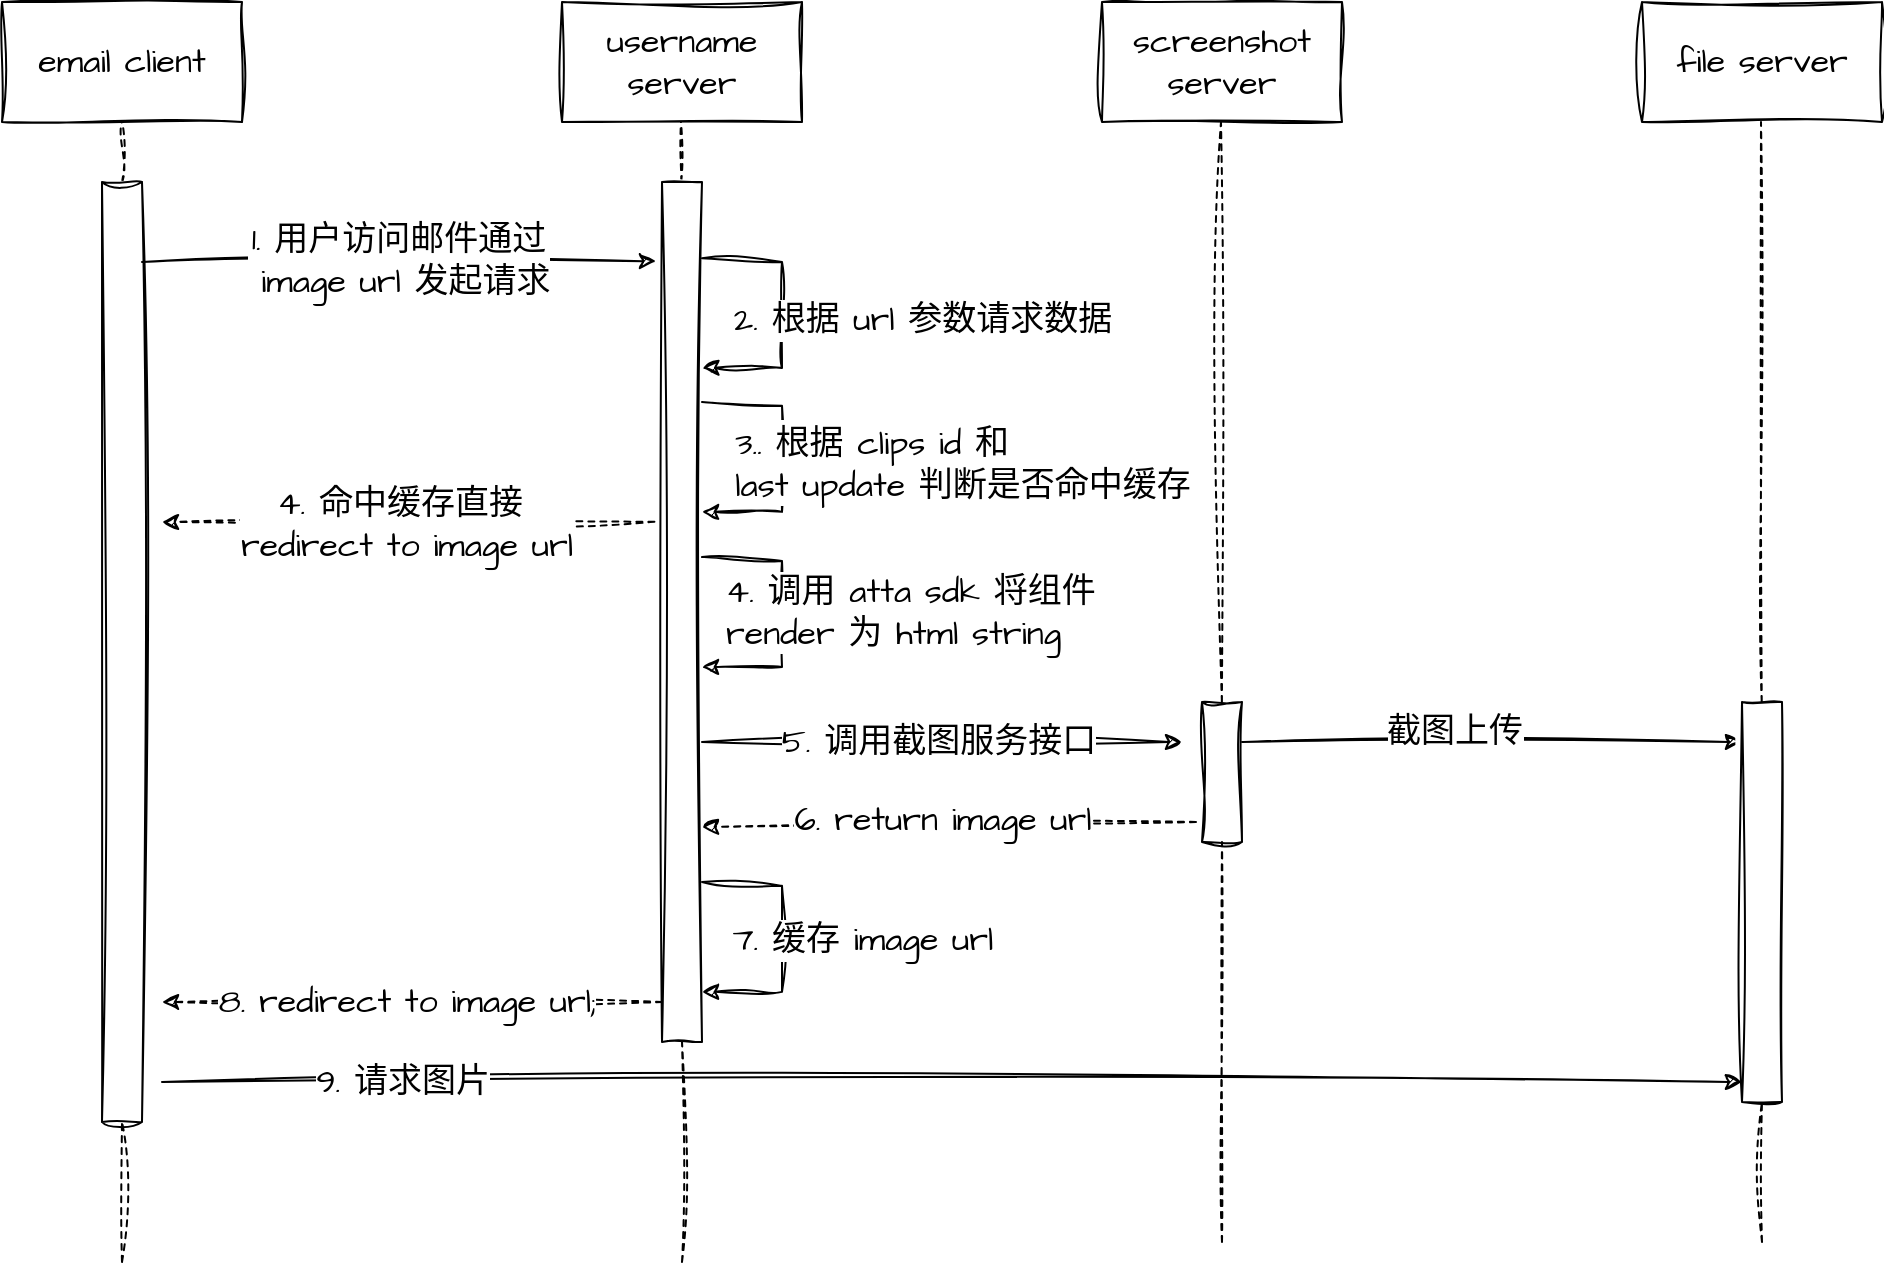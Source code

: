 <mxfile version="26.0.4">
  <diagram name="Page-1" id="QsIErkSH6FbZ5qbBYkG1">
    <mxGraphModel dx="1158" dy="675" grid="1" gridSize="10" guides="1" tooltips="1" connect="1" arrows="1" fold="1" page="1" pageScale="1" pageWidth="850" pageHeight="1100" math="0" shadow="0">
      <root>
        <mxCell id="0" />
        <mxCell id="1" parent="0" />
        <mxCell id="XGTzbzJiujJcpuOqeEOp-1" value="email client" style="rounded=0;whiteSpace=wrap;html=1;sketch=1;hachureGap=4;jiggle=2;curveFitting=1;fontFamily=Architects Daughter;fontSource=https%3A%2F%2Ffonts.googleapis.com%2Fcss%3Ffamily%3DArchitects%2BDaughter;fontSize=17;" vertex="1" parent="1">
          <mxGeometry x="130" y="70" width="120" height="60" as="geometry" />
        </mxCell>
        <mxCell id="XGTzbzJiujJcpuOqeEOp-2" value="username server" style="rounded=0;whiteSpace=wrap;html=1;sketch=1;hachureGap=4;jiggle=2;curveFitting=1;fontFamily=Architects Daughter;fontSource=https%3A%2F%2Ffonts.googleapis.com%2Fcss%3Ffamily%3DArchitects%2BDaughter;fontSize=17;" vertex="1" parent="1">
          <mxGeometry x="410" y="70" width="120" height="60" as="geometry" />
        </mxCell>
        <mxCell id="XGTzbzJiujJcpuOqeEOp-3" value="screenshot server" style="rounded=0;whiteSpace=wrap;html=1;sketch=1;hachureGap=4;jiggle=2;curveFitting=1;fontFamily=Architects Daughter;fontSource=https%3A%2F%2Ffonts.googleapis.com%2Fcss%3Ffamily%3DArchitects%2BDaughter;fontSize=17;" vertex="1" parent="1">
          <mxGeometry x="680" y="70" width="120" height="60" as="geometry" />
        </mxCell>
        <mxCell id="XGTzbzJiujJcpuOqeEOp-4" value="" style="endArrow=none;dashed=1;html=1;rounded=0;sketch=1;hachureGap=4;jiggle=2;curveFitting=1;fontFamily=Architects Daughter;fontSource=https%3A%2F%2Ffonts.googleapis.com%2Fcss%3Ffamily%3DArchitects%2BDaughter;entryX=0.5;entryY=1;entryDx=0;entryDy=0;fontSize=17;" edge="1" parent="1" source="XGTzbzJiujJcpuOqeEOp-7" target="XGTzbzJiujJcpuOqeEOp-1">
          <mxGeometry width="50" height="50" relative="1" as="geometry">
            <mxPoint x="190" y="620" as="sourcePoint" />
            <mxPoint x="450" y="210" as="targetPoint" />
          </mxGeometry>
        </mxCell>
        <mxCell id="XGTzbzJiujJcpuOqeEOp-5" value="" style="endArrow=none;dashed=1;html=1;rounded=0;sketch=1;hachureGap=4;jiggle=2;curveFitting=1;fontFamily=Architects Daughter;fontSource=https%3A%2F%2Ffonts.googleapis.com%2Fcss%3Ffamily%3DArchitects%2BDaughter;entryX=0.5;entryY=1;entryDx=0;entryDy=0;fontSize=17;" edge="1" parent="1" source="XGTzbzJiujJcpuOqeEOp-9">
          <mxGeometry width="50" height="50" relative="1" as="geometry">
            <mxPoint x="469.5" y="620" as="sourcePoint" />
            <mxPoint x="469.5" y="130" as="targetPoint" />
          </mxGeometry>
        </mxCell>
        <mxCell id="XGTzbzJiujJcpuOqeEOp-6" value="" style="endArrow=none;dashed=1;html=1;rounded=0;sketch=1;hachureGap=4;jiggle=2;curveFitting=1;fontFamily=Architects Daughter;fontSource=https%3A%2F%2Ffonts.googleapis.com%2Fcss%3Ffamily%3DArchitects%2BDaughter;entryX=0.5;entryY=1;entryDx=0;entryDy=0;fontSize=17;" edge="1" parent="1" source="XGTzbzJiujJcpuOqeEOp-49">
          <mxGeometry width="50" height="50" relative="1" as="geometry">
            <mxPoint x="739.5" y="620" as="sourcePoint" />
            <mxPoint x="739.5" y="130" as="targetPoint" />
          </mxGeometry>
        </mxCell>
        <mxCell id="XGTzbzJiujJcpuOqeEOp-8" value="" style="endArrow=none;dashed=1;html=1;rounded=0;sketch=1;hachureGap=4;jiggle=2;curveFitting=1;fontFamily=Architects Daughter;fontSource=https%3A%2F%2Ffonts.googleapis.com%2Fcss%3Ffamily%3DArchitects%2BDaughter;entryX=0.5;entryY=1;entryDx=0;entryDy=0;fontSize=17;" edge="1" parent="1" target="XGTzbzJiujJcpuOqeEOp-7">
          <mxGeometry width="50" height="50" relative="1" as="geometry">
            <mxPoint x="190" y="700" as="sourcePoint" />
            <mxPoint x="190" y="130" as="targetPoint" />
          </mxGeometry>
        </mxCell>
        <mxCell id="XGTzbzJiujJcpuOqeEOp-7" value="" style="rounded=0;whiteSpace=wrap;html=1;sketch=1;hachureGap=4;jiggle=2;curveFitting=1;fontFamily=Architects Daughter;fontSource=https%3A%2F%2Ffonts.googleapis.com%2Fcss%3Ffamily%3DArchitects%2BDaughter;fontSize=17;" vertex="1" parent="1">
          <mxGeometry x="180" y="160" width="20" height="470" as="geometry" />
        </mxCell>
        <mxCell id="XGTzbzJiujJcpuOqeEOp-10" value="" style="endArrow=none;dashed=1;html=1;rounded=0;sketch=1;hachureGap=4;jiggle=2;curveFitting=1;fontFamily=Architects Daughter;fontSource=https%3A%2F%2Ffonts.googleapis.com%2Fcss%3Ffamily%3DArchitects%2BDaughter;entryX=0.5;entryY=1;entryDx=0;entryDy=0;fontSize=17;" edge="1" parent="1" target="XGTzbzJiujJcpuOqeEOp-9">
          <mxGeometry width="50" height="50" relative="1" as="geometry">
            <mxPoint x="470" y="700" as="sourcePoint" />
            <mxPoint x="469.5" y="130" as="targetPoint" />
          </mxGeometry>
        </mxCell>
        <mxCell id="XGTzbzJiujJcpuOqeEOp-9" value="" style="rounded=0;whiteSpace=wrap;html=1;sketch=1;hachureGap=4;jiggle=2;curveFitting=1;fontFamily=Architects Daughter;fontSource=https%3A%2F%2Ffonts.googleapis.com%2Fcss%3Ffamily%3DArchitects%2BDaughter;fontSize=17;" vertex="1" parent="1">
          <mxGeometry x="460" y="160" width="20" height="430" as="geometry" />
        </mxCell>
        <mxCell id="XGTzbzJiujJcpuOqeEOp-18" value="" style="endArrow=classic;html=1;rounded=0;sketch=1;hachureGap=4;jiggle=2;curveFitting=1;fontFamily=Architects Daughter;fontSource=https%3A%2F%2Ffonts.googleapis.com%2Fcss%3Ffamily%3DArchitects%2BDaughter;exitX=1.073;exitY=0.141;exitDx=0;exitDy=0;exitPerimeter=0;entryX=1.01;entryY=0.216;entryDx=0;entryDy=0;entryPerimeter=0;fontSize=17;" edge="1" parent="1" target="XGTzbzJiujJcpuOqeEOp-9">
          <mxGeometry width="50" height="50" relative="1" as="geometry">
            <mxPoint x="480.0" y="198.07" as="sourcePoint" />
            <mxPoint x="520" y="230" as="targetPoint" />
            <Array as="points">
              <mxPoint x="520" y="200" />
              <mxPoint x="520" y="253" />
            </Array>
          </mxGeometry>
        </mxCell>
        <mxCell id="XGTzbzJiujJcpuOqeEOp-19" value="2. 根据 url 参数请求数据" style="edgeLabel;html=1;align=center;verticalAlign=middle;resizable=0;points=[];sketch=1;hachureGap=4;jiggle=2;curveFitting=1;fontFamily=Architects Daughter;fontSource=https%3A%2F%2Ffonts.googleapis.com%2Fcss%3Ffamily%3DArchitects%2BDaughter;fontSize=17;" vertex="1" connectable="0" parent="XGTzbzJiujJcpuOqeEOp-18">
          <mxGeometry x="0.028" y="-2" relative="1" as="geometry">
            <mxPoint x="72" as="offset" />
          </mxGeometry>
        </mxCell>
        <mxCell id="XGTzbzJiujJcpuOqeEOp-23" value="" style="endArrow=classic;html=1;rounded=0;sketch=1;hachureGap=4;jiggle=2;curveFitting=1;fontFamily=Architects Daughter;fontSource=https%3A%2F%2Ffonts.googleapis.com%2Fcss%3Ffamily%3DArchitects%2BDaughter;exitX=1;exitY=0.672;exitDx=0;exitDy=0;exitPerimeter=0;fontSize=17;" edge="1" parent="1">
          <mxGeometry width="50" height="50" relative="1" as="geometry">
            <mxPoint x="480" y="440.0" as="sourcePoint" />
            <mxPoint x="720" y="440" as="targetPoint" />
            <Array as="points" />
          </mxGeometry>
        </mxCell>
        <mxCell id="XGTzbzJiujJcpuOqeEOp-24" value="5. 调用截图服务接口" style="edgeLabel;html=1;align=center;verticalAlign=middle;resizable=0;points=[];sketch=1;hachureGap=4;jiggle=2;curveFitting=1;fontFamily=Architects Daughter;fontSource=https%3A%2F%2Ffonts.googleapis.com%2Fcss%3Ffamily%3DArchitects%2BDaughter;fontSize=17;" vertex="1" connectable="0" parent="XGTzbzJiujJcpuOqeEOp-23">
          <mxGeometry x="-0.017" relative="1" as="geometry">
            <mxPoint as="offset" />
          </mxGeometry>
        </mxCell>
        <mxCell id="XGTzbzJiujJcpuOqeEOp-27" value="" style="endArrow=classic;html=1;rounded=0;sketch=1;hachureGap=4;jiggle=2;curveFitting=1;fontFamily=Architects Daughter;fontSource=https%3A%2F%2Ffonts.googleapis.com%2Fcss%3Ffamily%3DArchitects%2BDaughter;dashed=1;fontSize=17;" edge="1" parent="1">
          <mxGeometry width="50" height="50" relative="1" as="geometry">
            <mxPoint x="460" y="570" as="sourcePoint" />
            <mxPoint x="210" y="570" as="targetPoint" />
          </mxGeometry>
        </mxCell>
        <mxCell id="XGTzbzJiujJcpuOqeEOp-28" value="8. redirect to image url;" style="edgeLabel;html=1;align=center;verticalAlign=middle;resizable=0;points=[];sketch=1;hachureGap=4;jiggle=2;curveFitting=1;fontFamily=Architects Daughter;fontSource=https%3A%2F%2Ffonts.googleapis.com%2Fcss%3Ffamily%3DArchitects%2BDaughter;fontSize=17;" vertex="1" connectable="0" parent="XGTzbzJiujJcpuOqeEOp-27">
          <mxGeometry x="0.025" y="-5" relative="1" as="geometry">
            <mxPoint y="5" as="offset" />
          </mxGeometry>
        </mxCell>
        <mxCell id="XGTzbzJiujJcpuOqeEOp-29" value="" style="endArrow=classic;html=1;rounded=0;sketch=1;hachureGap=4;jiggle=2;curveFitting=1;fontFamily=Architects Daughter;fontSource=https%3A%2F%2Ffonts.googleapis.com%2Fcss%3Ffamily%3DArchitects%2BDaughter;fontSize=17;" edge="1" parent="1">
          <mxGeometry width="50" height="50" relative="1" as="geometry">
            <mxPoint x="210" y="610" as="sourcePoint" />
            <mxPoint x="1000" y="610" as="targetPoint" />
          </mxGeometry>
        </mxCell>
        <mxCell id="XGTzbzJiujJcpuOqeEOp-30" value="9. 请求图片" style="edgeLabel;html=1;align=center;verticalAlign=middle;resizable=0;points=[];sketch=1;hachureGap=4;jiggle=2;curveFitting=1;fontFamily=Architects Daughter;fontSource=https%3A%2F%2Ffonts.googleapis.com%2Fcss%3Ffamily%3DArchitects%2BDaughter;fontSize=17;" vertex="1" connectable="0" parent="XGTzbzJiujJcpuOqeEOp-29">
          <mxGeometry x="-0.036" y="-1" relative="1" as="geometry">
            <mxPoint x="-261" y="-1" as="offset" />
          </mxGeometry>
        </mxCell>
        <mxCell id="XGTzbzJiujJcpuOqeEOp-32" value="file server" style="rounded=0;whiteSpace=wrap;html=1;sketch=1;hachureGap=4;jiggle=2;curveFitting=1;fontFamily=Architects Daughter;fontSource=https%3A%2F%2Ffonts.googleapis.com%2Fcss%3Ffamily%3DArchitects%2BDaughter;fontSize=17;" vertex="1" parent="1">
          <mxGeometry x="950" y="70" width="120" height="60" as="geometry" />
        </mxCell>
        <mxCell id="XGTzbzJiujJcpuOqeEOp-33" value="" style="endArrow=none;dashed=1;html=1;rounded=0;sketch=1;hachureGap=4;jiggle=2;curveFitting=1;fontFamily=Architects Daughter;fontSource=https%3A%2F%2Ffonts.googleapis.com%2Fcss%3Ffamily%3DArchitects%2BDaughter;entryX=0.5;entryY=1;entryDx=0;entryDy=0;fontSize=17;" edge="1" parent="1" source="XGTzbzJiujJcpuOqeEOp-52">
          <mxGeometry width="50" height="50" relative="1" as="geometry">
            <mxPoint x="1009.5" y="620" as="sourcePoint" />
            <mxPoint x="1009.5" y="130" as="targetPoint" />
          </mxGeometry>
        </mxCell>
        <mxCell id="XGTzbzJiujJcpuOqeEOp-34" value="" style="endArrow=classic;html=1;rounded=0;sketch=1;hachureGap=4;jiggle=2;curveFitting=1;fontFamily=Architects Daughter;fontSource=https%3A%2F%2Ffonts.googleapis.com%2Fcss%3Ffamily%3DArchitects%2BDaughter;fontSize=17;" edge="1" parent="1">
          <mxGeometry width="50" height="50" relative="1" as="geometry">
            <mxPoint x="750" y="440" as="sourcePoint" />
            <mxPoint x="1000" y="440" as="targetPoint" />
            <Array as="points" />
          </mxGeometry>
        </mxCell>
        <mxCell id="XGTzbzJiujJcpuOqeEOp-36" value="截图上传" style="edgeLabel;html=1;align=center;verticalAlign=middle;resizable=0;points=[];sketch=1;hachureGap=4;jiggle=2;curveFitting=1;fontFamily=Architects Daughter;fontSource=https%3A%2F%2Ffonts.googleapis.com%2Fcss%3Ffamily%3DArchitects%2BDaughter;fontSize=17;" vertex="1" connectable="0" parent="XGTzbzJiujJcpuOqeEOp-34">
          <mxGeometry x="-0.152" y="5" relative="1" as="geometry">
            <mxPoint as="offset" />
          </mxGeometry>
        </mxCell>
        <mxCell id="XGTzbzJiujJcpuOqeEOp-40" value="" style="endArrow=classic;html=1;rounded=0;sketch=1;hachureGap=4;jiggle=2;curveFitting=1;fontFamily=Architects Daughter;fontSource=https%3A%2F%2Ffonts.googleapis.com%2Fcss%3Ffamily%3DArchitects%2BDaughter;entryX=-0.15;entryY=0.092;entryDx=0;entryDy=0;entryPerimeter=0;fontSize=17;" edge="1" parent="1" target="XGTzbzJiujJcpuOqeEOp-9">
          <mxGeometry width="50" height="50" relative="1" as="geometry">
            <mxPoint x="200" y="200" as="sourcePoint" />
            <mxPoint x="250" y="150" as="targetPoint" />
          </mxGeometry>
        </mxCell>
        <mxCell id="XGTzbzJiujJcpuOqeEOp-42" value="1. 用户访问邮件通过&lt;div&gt;&amp;nbsp;image url 发起请求&lt;/div&gt;" style="edgeLabel;html=1;align=center;verticalAlign=middle;resizable=0;points=[];sketch=1;hachureGap=4;jiggle=2;curveFitting=1;fontFamily=Architects Daughter;fontSource=https%3A%2F%2Ffonts.googleapis.com%2Fcss%3Ffamily%3DArchitects%2BDaughter;fontSize=17;" vertex="1" connectable="0" parent="XGTzbzJiujJcpuOqeEOp-40">
          <mxGeometry x="-0.002" y="1" relative="1" as="geometry">
            <mxPoint as="offset" />
          </mxGeometry>
        </mxCell>
        <mxCell id="XGTzbzJiujJcpuOqeEOp-43" value="" style="endArrow=classic;html=1;rounded=0;sketch=1;hachureGap=4;jiggle=2;curveFitting=1;fontFamily=Architects Daughter;fontSource=https%3A%2F%2Ffonts.googleapis.com%2Fcss%3Ffamily%3DArchitects%2BDaughter;exitX=1.073;exitY=0.141;exitDx=0;exitDy=0;exitPerimeter=0;entryX=1.01;entryY=0.216;entryDx=0;entryDy=0;entryPerimeter=0;fontSize=17;" edge="1" parent="1">
          <mxGeometry width="50" height="50" relative="1" as="geometry">
            <mxPoint x="480.0" y="270.0" as="sourcePoint" />
            <mxPoint x="480" y="324.93" as="targetPoint" />
            <Array as="points">
              <mxPoint x="520" y="271.93" />
              <mxPoint x="520" y="324.93" />
            </Array>
          </mxGeometry>
        </mxCell>
        <mxCell id="XGTzbzJiujJcpuOqeEOp-44" value="&lt;div style=&quot;text-align: left;&quot;&gt;&lt;span style=&quot;background-color: light-dark(#ffffff, var(--ge-dark-color, #121212)); color: light-dark(rgb(0, 0, 0), rgb(255, 255, 255));&quot;&gt;3.. 根据 clips id 和&amp;nbsp;&lt;/span&gt;&lt;/div&gt;&lt;div&gt;last update 判断是否命中缓存&lt;/div&gt;" style="edgeLabel;html=1;align=center;verticalAlign=middle;resizable=0;points=[];sketch=1;hachureGap=4;jiggle=2;curveFitting=1;fontFamily=Architects Daughter;fontSource=https%3A%2F%2Ffonts.googleapis.com%2Fcss%3Ffamily%3DArchitects%2BDaughter;fontSize=17;" vertex="1" connectable="0" parent="XGTzbzJiujJcpuOqeEOp-43">
          <mxGeometry x="0.028" y="-2" relative="1" as="geometry">
            <mxPoint x="92" as="offset" />
          </mxGeometry>
        </mxCell>
        <mxCell id="XGTzbzJiujJcpuOqeEOp-45" value="" style="endArrow=classic;html=1;rounded=0;sketch=1;hachureGap=4;jiggle=2;curveFitting=1;fontFamily=Architects Daughter;fontSource=https%3A%2F%2Ffonts.googleapis.com%2Fcss%3Ffamily%3DArchitects%2BDaughter;exitX=-0.19;exitY=0.395;exitDx=0;exitDy=0;exitPerimeter=0;dashed=1;fontSize=17;" edge="1" parent="1" source="XGTzbzJiujJcpuOqeEOp-9">
          <mxGeometry width="50" height="50" relative="1" as="geometry">
            <mxPoint x="490" y="290" as="sourcePoint" />
            <mxPoint x="210" y="330" as="targetPoint" />
          </mxGeometry>
        </mxCell>
        <mxCell id="XGTzbzJiujJcpuOqeEOp-46" value="4. 命中缓存直接&amp;nbsp;&lt;div&gt;redirect to image url&lt;/div&gt;" style="edgeLabel;html=1;align=center;verticalAlign=middle;resizable=0;points=[];sketch=1;hachureGap=4;jiggle=2;curveFitting=1;fontFamily=Architects Daughter;fontSource=https%3A%2F%2Ffonts.googleapis.com%2Fcss%3Ffamily%3DArchitects%2BDaughter;fontSize=17;" vertex="1" connectable="0" parent="XGTzbzJiujJcpuOqeEOp-45">
          <mxGeometry x="0.007" y="1" relative="1" as="geometry">
            <mxPoint as="offset" />
          </mxGeometry>
        </mxCell>
        <mxCell id="XGTzbzJiujJcpuOqeEOp-47" value="" style="endArrow=classic;html=1;rounded=0;sketch=1;hachureGap=4;jiggle=2;curveFitting=1;fontFamily=Architects Daughter;fontSource=https%3A%2F%2Ffonts.googleapis.com%2Fcss%3Ffamily%3DArchitects%2BDaughter;exitX=1.073;exitY=0.141;exitDx=0;exitDy=0;exitPerimeter=0;entryX=1.01;entryY=0.216;entryDx=0;entryDy=0;entryPerimeter=0;fontSize=17;" edge="1" parent="1">
          <mxGeometry width="50" height="50" relative="1" as="geometry">
            <mxPoint x="480.0" y="347.53" as="sourcePoint" />
            <mxPoint x="480" y="402.46" as="targetPoint" />
            <Array as="points">
              <mxPoint x="520" y="349.46" />
              <mxPoint x="520" y="402.46" />
            </Array>
          </mxGeometry>
        </mxCell>
        <mxCell id="XGTzbzJiujJcpuOqeEOp-48" value="4. 调用 atta sdk 将组件&lt;div&gt;render 为 html string&lt;/div&gt;" style="edgeLabel;html=1;align=left;verticalAlign=middle;resizable=0;points=[];sketch=1;hachureGap=4;jiggle=2;curveFitting=1;fontFamily=Architects Daughter;fontSource=https%3A%2F%2Ffonts.googleapis.com%2Fcss%3Ffamily%3DArchitects%2BDaughter;fontSize=17;" vertex="1" connectable="0" parent="XGTzbzJiujJcpuOqeEOp-47">
          <mxGeometry x="0.028" y="-2" relative="1" as="geometry">
            <mxPoint x="-28" y="-3" as="offset" />
          </mxGeometry>
        </mxCell>
        <mxCell id="XGTzbzJiujJcpuOqeEOp-50" value="" style="endArrow=none;dashed=1;html=1;rounded=0;sketch=1;hachureGap=4;jiggle=2;curveFitting=1;fontFamily=Architects Daughter;fontSource=https%3A%2F%2Ffonts.googleapis.com%2Fcss%3Ffamily%3DArchitects%2BDaughter;entryX=0.5;entryY=1;entryDx=0;entryDy=0;fontSize=17;" edge="1" parent="1" target="XGTzbzJiujJcpuOqeEOp-49">
          <mxGeometry width="50" height="50" relative="1" as="geometry">
            <mxPoint x="740" y="690" as="sourcePoint" />
            <mxPoint x="739.5" y="130" as="targetPoint" />
          </mxGeometry>
        </mxCell>
        <mxCell id="XGTzbzJiujJcpuOqeEOp-49" value="" style="rounded=0;whiteSpace=wrap;html=1;sketch=1;hachureGap=4;jiggle=2;curveFitting=1;fontFamily=Architects Daughter;fontSource=https%3A%2F%2Ffonts.googleapis.com%2Fcss%3Ffamily%3DArchitects%2BDaughter;fontSize=17;" vertex="1" parent="1">
          <mxGeometry x="730" y="420" width="20" height="70" as="geometry" />
        </mxCell>
        <mxCell id="XGTzbzJiujJcpuOqeEOp-53" value="" style="endArrow=none;dashed=1;html=1;rounded=0;sketch=1;hachureGap=4;jiggle=2;curveFitting=1;fontFamily=Architects Daughter;fontSource=https%3A%2F%2Ffonts.googleapis.com%2Fcss%3Ffamily%3DArchitects%2BDaughter;entryX=0.5;entryY=1;entryDx=0;entryDy=0;fontSize=17;" edge="1" parent="1" target="XGTzbzJiujJcpuOqeEOp-52">
          <mxGeometry width="50" height="50" relative="1" as="geometry">
            <mxPoint x="1010" y="690" as="sourcePoint" />
            <mxPoint x="1009.5" y="130" as="targetPoint" />
          </mxGeometry>
        </mxCell>
        <mxCell id="XGTzbzJiujJcpuOqeEOp-52" value="" style="rounded=0;whiteSpace=wrap;html=1;sketch=1;hachureGap=4;jiggle=2;curveFitting=1;fontFamily=Architects Daughter;fontSource=https%3A%2F%2Ffonts.googleapis.com%2Fcss%3Ffamily%3DArchitects%2BDaughter;fontSize=17;" vertex="1" parent="1">
          <mxGeometry x="1000" y="420" width="20" height="200" as="geometry" />
        </mxCell>
        <mxCell id="XGTzbzJiujJcpuOqeEOp-54" value="" style="endArrow=classic;html=1;rounded=0;sketch=1;hachureGap=4;jiggle=2;curveFitting=1;fontFamily=Architects Daughter;fontSource=https%3A%2F%2Ffonts.googleapis.com%2Fcss%3Ffamily%3DArchitects%2BDaughter;entryX=1;entryY=0.75;entryDx=0;entryDy=0;dashed=1;fontSize=17;" edge="1" parent="1" target="XGTzbzJiujJcpuOqeEOp-9">
          <mxGeometry width="50" height="50" relative="1" as="geometry">
            <mxPoint x="727" y="480" as="sourcePoint" />
            <mxPoint x="550" y="400" as="targetPoint" />
          </mxGeometry>
        </mxCell>
        <mxCell id="XGTzbzJiujJcpuOqeEOp-55" value="6. return image url" style="edgeLabel;html=1;align=center;verticalAlign=middle;resizable=0;points=[];sketch=1;hachureGap=4;jiggle=2;curveFitting=1;fontFamily=Architects Daughter;fontSource=https%3A%2F%2Ffonts.googleapis.com%2Fcss%3Ffamily%3DArchitects%2BDaughter;fontSize=17;" vertex="1" connectable="0" parent="XGTzbzJiujJcpuOqeEOp-54">
          <mxGeometry x="-0.099" y="-3" relative="1" as="geometry">
            <mxPoint x="-16" y="1" as="offset" />
          </mxGeometry>
        </mxCell>
        <mxCell id="XGTzbzJiujJcpuOqeEOp-56" value="" style="endArrow=classic;html=1;rounded=0;sketch=1;hachureGap=4;jiggle=2;curveFitting=1;fontFamily=Architects Daughter;fontSource=https%3A%2F%2Ffonts.googleapis.com%2Fcss%3Ffamily%3DArchitects%2BDaughter;exitX=1.073;exitY=0.141;exitDx=0;exitDy=0;exitPerimeter=0;entryX=1.01;entryY=0.216;entryDx=0;entryDy=0;entryPerimeter=0;fontSize=17;" edge="1" parent="1">
          <mxGeometry width="50" height="50" relative="1" as="geometry">
            <mxPoint x="480.0" y="510" as="sourcePoint" />
            <mxPoint x="480" y="564.93" as="targetPoint" />
            <Array as="points">
              <mxPoint x="520" y="511.93" />
              <mxPoint x="520" y="564.93" />
            </Array>
          </mxGeometry>
        </mxCell>
        <mxCell id="XGTzbzJiujJcpuOqeEOp-57" value="7. 缓存 image url" style="edgeLabel;html=1;align=center;verticalAlign=middle;resizable=0;points=[];sketch=1;hachureGap=4;jiggle=2;curveFitting=1;fontFamily=Architects Daughter;fontSource=https%3A%2F%2Ffonts.googleapis.com%2Fcss%3Ffamily%3DArchitects%2BDaughter;fontSize=17;" vertex="1" connectable="0" parent="XGTzbzJiujJcpuOqeEOp-56">
          <mxGeometry x="0.028" y="-2" relative="1" as="geometry">
            <mxPoint x="42" y="-2" as="offset" />
          </mxGeometry>
        </mxCell>
      </root>
    </mxGraphModel>
  </diagram>
</mxfile>
